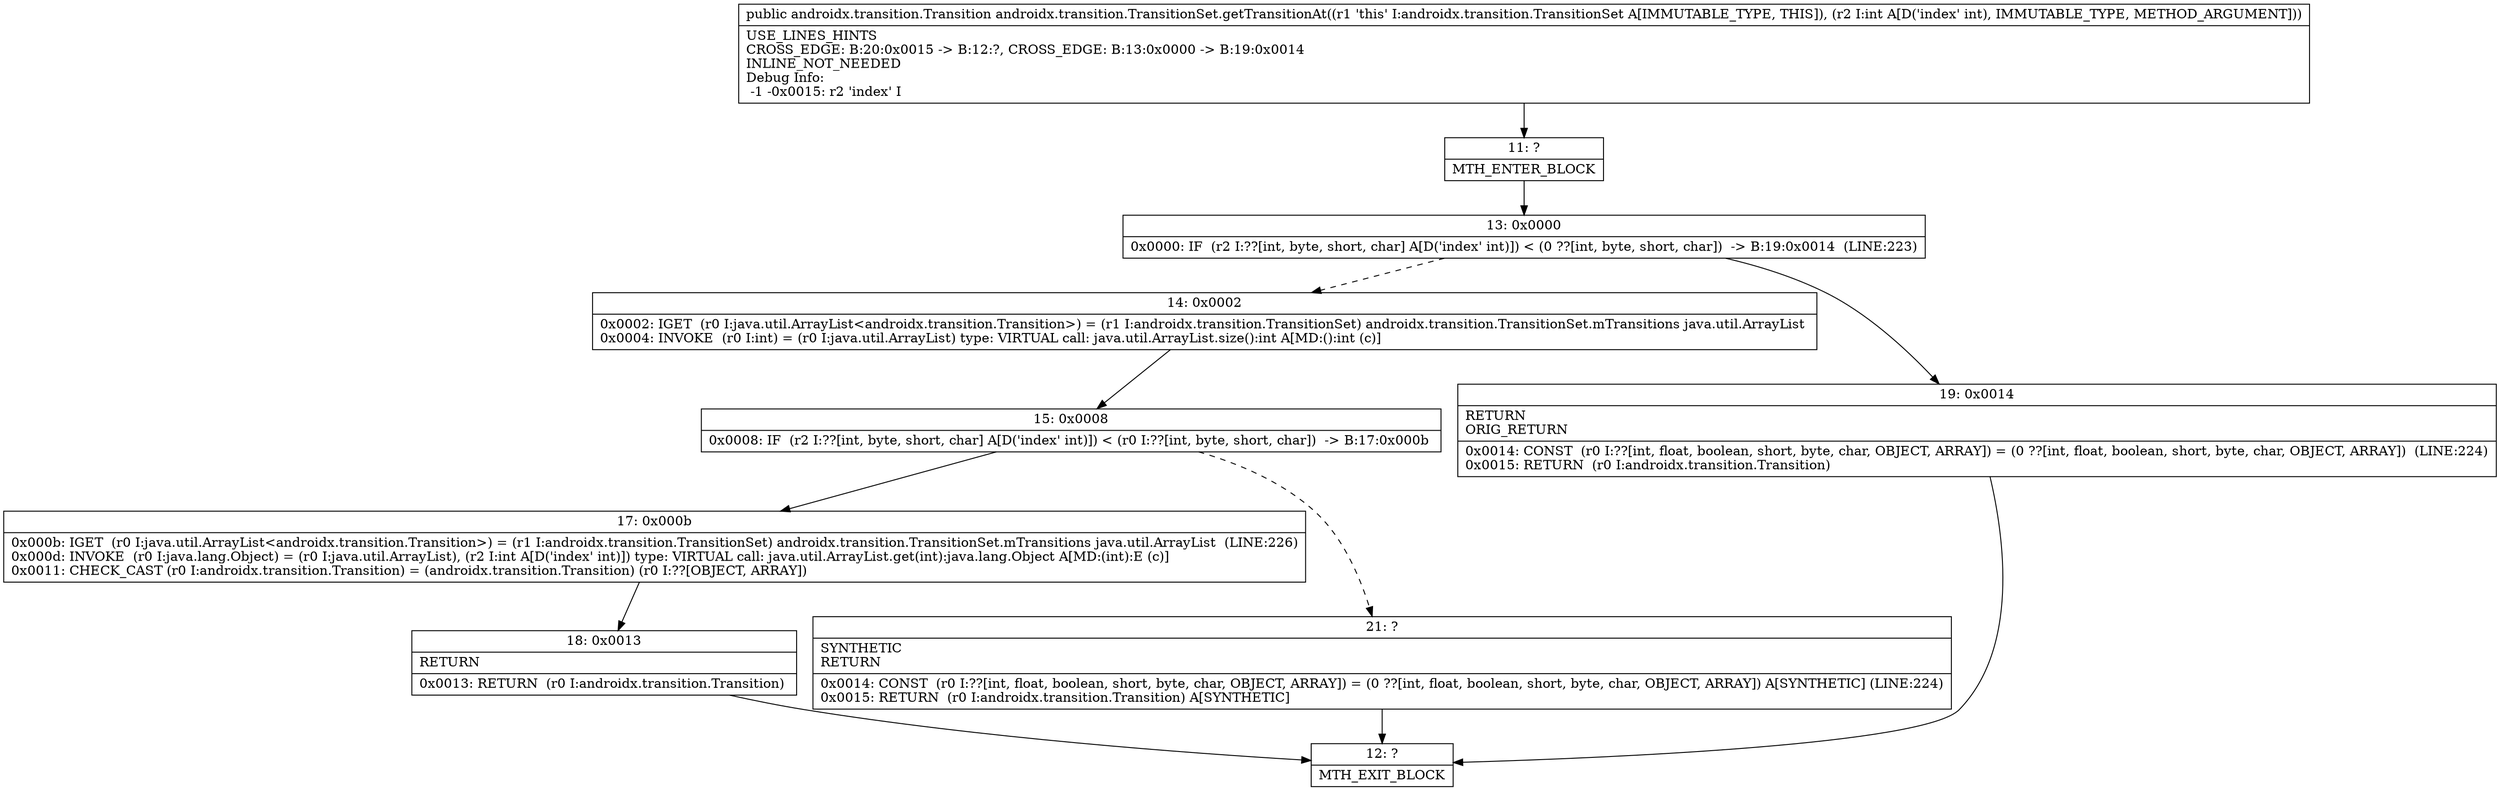 digraph "CFG forandroidx.transition.TransitionSet.getTransitionAt(I)Landroidx\/transition\/Transition;" {
Node_11 [shape=record,label="{11\:\ ?|MTH_ENTER_BLOCK\l}"];
Node_13 [shape=record,label="{13\:\ 0x0000|0x0000: IF  (r2 I:??[int, byte, short, char] A[D('index' int)]) \< (0 ??[int, byte, short, char])  \-\> B:19:0x0014  (LINE:223)\l}"];
Node_14 [shape=record,label="{14\:\ 0x0002|0x0002: IGET  (r0 I:java.util.ArrayList\<androidx.transition.Transition\>) = (r1 I:androidx.transition.TransitionSet) androidx.transition.TransitionSet.mTransitions java.util.ArrayList \l0x0004: INVOKE  (r0 I:int) = (r0 I:java.util.ArrayList) type: VIRTUAL call: java.util.ArrayList.size():int A[MD:():int (c)]\l}"];
Node_15 [shape=record,label="{15\:\ 0x0008|0x0008: IF  (r2 I:??[int, byte, short, char] A[D('index' int)]) \< (r0 I:??[int, byte, short, char])  \-\> B:17:0x000b \l}"];
Node_17 [shape=record,label="{17\:\ 0x000b|0x000b: IGET  (r0 I:java.util.ArrayList\<androidx.transition.Transition\>) = (r1 I:androidx.transition.TransitionSet) androidx.transition.TransitionSet.mTransitions java.util.ArrayList  (LINE:226)\l0x000d: INVOKE  (r0 I:java.lang.Object) = (r0 I:java.util.ArrayList), (r2 I:int A[D('index' int)]) type: VIRTUAL call: java.util.ArrayList.get(int):java.lang.Object A[MD:(int):E (c)]\l0x0011: CHECK_CAST (r0 I:androidx.transition.Transition) = (androidx.transition.Transition) (r0 I:??[OBJECT, ARRAY]) \l}"];
Node_18 [shape=record,label="{18\:\ 0x0013|RETURN\l|0x0013: RETURN  (r0 I:androidx.transition.Transition) \l}"];
Node_12 [shape=record,label="{12\:\ ?|MTH_EXIT_BLOCK\l}"];
Node_21 [shape=record,label="{21\:\ ?|SYNTHETIC\lRETURN\l|0x0014: CONST  (r0 I:??[int, float, boolean, short, byte, char, OBJECT, ARRAY]) = (0 ??[int, float, boolean, short, byte, char, OBJECT, ARRAY]) A[SYNTHETIC] (LINE:224)\l0x0015: RETURN  (r0 I:androidx.transition.Transition) A[SYNTHETIC]\l}"];
Node_19 [shape=record,label="{19\:\ 0x0014|RETURN\lORIG_RETURN\l|0x0014: CONST  (r0 I:??[int, float, boolean, short, byte, char, OBJECT, ARRAY]) = (0 ??[int, float, boolean, short, byte, char, OBJECT, ARRAY])  (LINE:224)\l0x0015: RETURN  (r0 I:androidx.transition.Transition) \l}"];
MethodNode[shape=record,label="{public androidx.transition.Transition androidx.transition.TransitionSet.getTransitionAt((r1 'this' I:androidx.transition.TransitionSet A[IMMUTABLE_TYPE, THIS]), (r2 I:int A[D('index' int), IMMUTABLE_TYPE, METHOD_ARGUMENT]))  | USE_LINES_HINTS\lCROSS_EDGE: B:20:0x0015 \-\> B:12:?, CROSS_EDGE: B:13:0x0000 \-\> B:19:0x0014\lINLINE_NOT_NEEDED\lDebug Info:\l  \-1 \-0x0015: r2 'index' I\l}"];
MethodNode -> Node_11;Node_11 -> Node_13;
Node_13 -> Node_14[style=dashed];
Node_13 -> Node_19;
Node_14 -> Node_15;
Node_15 -> Node_17;
Node_15 -> Node_21[style=dashed];
Node_17 -> Node_18;
Node_18 -> Node_12;
Node_21 -> Node_12;
Node_19 -> Node_12;
}


